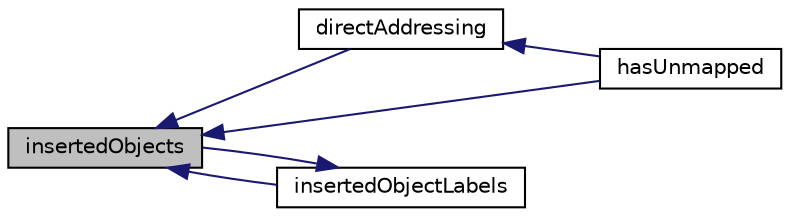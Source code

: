 digraph "insertedObjects"
{
  bgcolor="transparent";
  edge [fontname="Helvetica",fontsize="10",labelfontname="Helvetica",labelfontsize="10"];
  node [fontname="Helvetica",fontsize="10",shape=record];
  rankdir="LR";
  Node1 [label="insertedObjects",height=0.2,width=0.4,color="black", fillcolor="grey75", style="filled", fontcolor="black"];
  Node1 -> Node2 [dir="back",color="midnightblue",fontsize="10",style="solid",fontname="Helvetica"];
  Node2 [label="directAddressing",height=0.2,width=0.4,color="black",URL="$a00219.html#ac7b376394d9111f02b2b725ba05d6e88",tooltip="Return direct addressing. "];
  Node2 -> Node3 [dir="back",color="midnightblue",fontsize="10",style="solid",fontname="Helvetica"];
  Node3 [label="hasUnmapped",height=0.2,width=0.4,color="black",URL="$a00219.html#a31bbf810d1bbaa44773e0a3ef5a2eab4",tooltip="Are there unmapped values? I.e. do all size() elements get. "];
  Node1 -> Node3 [dir="back",color="midnightblue",fontsize="10",style="solid",fontname="Helvetica"];
  Node1 -> Node4 [dir="back",color="midnightblue",fontsize="10",style="solid",fontname="Helvetica"];
  Node4 [label="insertedObjectLabels",height=0.2,width=0.4,color="black",URL="$a00219.html#ae5eb7ac6a82bb42e427cb2284d234490",tooltip="Return list of inserted cells. "];
  Node4 -> Node1 [dir="back",color="midnightblue",fontsize="10",style="solid",fontname="Helvetica"];
}

